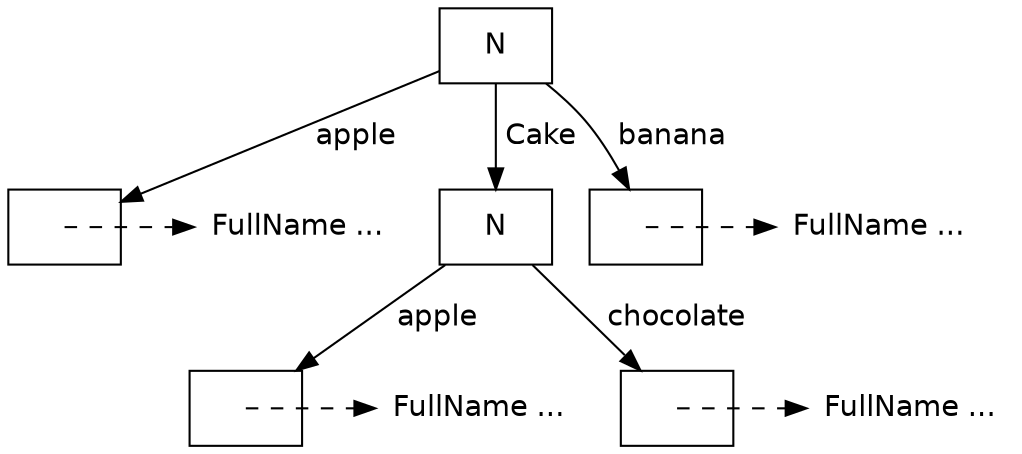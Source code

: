 digraph {
    graph [fontname="Helvetica"]
    node  [fontname="Helvetica"]
    edge  [fontname="Helvetica"]

    root [shape=box, label="N"]
    n1   [shape=box, label=""]
    n3   [shape=box, label="N"]
    n2   [shape=box, label=""]
    n4   [shape=box, label=""]
    n5   [shape=box, label=""]
    v1   [shape=plaintext, label="FullName ..."]
    v2   [shape=plaintext, label="FullName ..."]
    v4   [shape=plaintext, label="FullName ..."]
    v5   [shape=plaintext, label="FullName ..."]

    {rank=same n1 v1}
    {rank=same n2 v2}
    {rank=same n4 v4}
    {rank=same n5 v5}

    root -> n1 [label=" apple"]
    root -> n2 [label=" banana"]
    root -> n3 [label=" Cake"]
    n3   -> n4 [label=" apple"]
    n3   -> n5 [label=" chocolate"]
    n1   -> v1 [style=dashed, tailclip=false]
    n2   -> v2 [style=dashed, tailclip=false]
    n4   -> v4 [style=dashed, tailclip=false]
    n5   -> v5 [style=dashed, tailclip=false]
}
